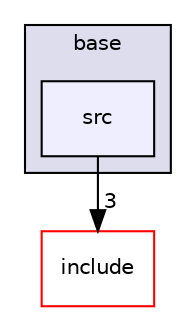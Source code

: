 digraph "/home/travis/build/AliceO2Group/AliceO2/Detectors/PHOS/base/src" {
  bgcolor=transparent;
  compound=true
  node [ fontsize="10", fontname="Helvetica"];
  edge [ labelfontsize="10", labelfontname="Helvetica"];
  subgraph clusterdir_fa21b46838f21636bfdcc60e4853f0ed {
    graph [ bgcolor="#ddddee", pencolor="black", label="base" fontname="Helvetica", fontsize="10", URL="dir_fa21b46838f21636bfdcc60e4853f0ed.html"]
  dir_2be7415ab8596f8b5a996d56fdf9fd8d [shape=box, label="src", style="filled", fillcolor="#eeeeff", pencolor="black", URL="dir_2be7415ab8596f8b5a996d56fdf9fd8d.html"];
  }
  dir_f058686c474bc52b3556fa4d6d8e7462 [shape=box label="include" color="red" URL="dir_f058686c474bc52b3556fa4d6d8e7462.html"];
  dir_2be7415ab8596f8b5a996d56fdf9fd8d->dir_f058686c474bc52b3556fa4d6d8e7462 [headlabel="3", labeldistance=1.5 headhref="dir_000236_000222.html"];
}
